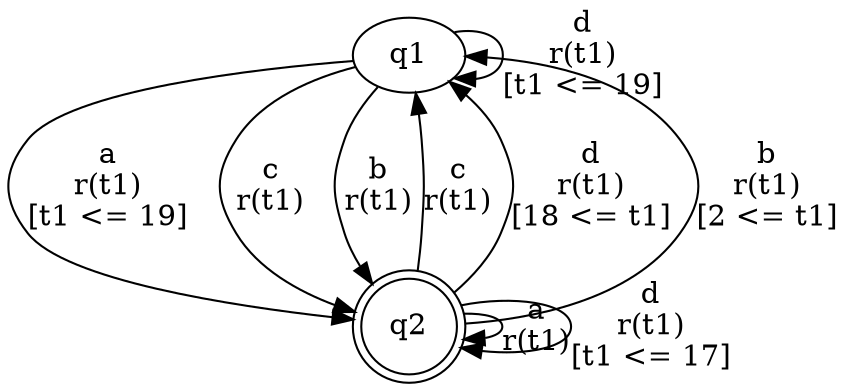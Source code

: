 digraph "tests_1/test14/solution501/solution" {
	q1[label=q1]
	q2[label=q2 shape=doublecircle]
	q1 -> q2[label="a\nr(t1)\n[t1 <= 19]"]
	q2 -> q2[label="a\nr(t1)\n"]
	q2 -> q1[label="c\nr(t1)\n"]
	q2 -> q2[label="d\nr(t1)\n[t1 <= 17]"]
	q2 -> q1[label="d\nr(t1)\n[18 <= t1]"]
	q2 -> q1[label="b\nr(t1)\n[2 <= t1]"]
	q1 -> q2[label="c\nr(t1)\n"]
	q1 -> q1[label="d\nr(t1)\n[t1 <= 19]"]
	q1 -> q2[label="b\nr(t1)\n"]
}
